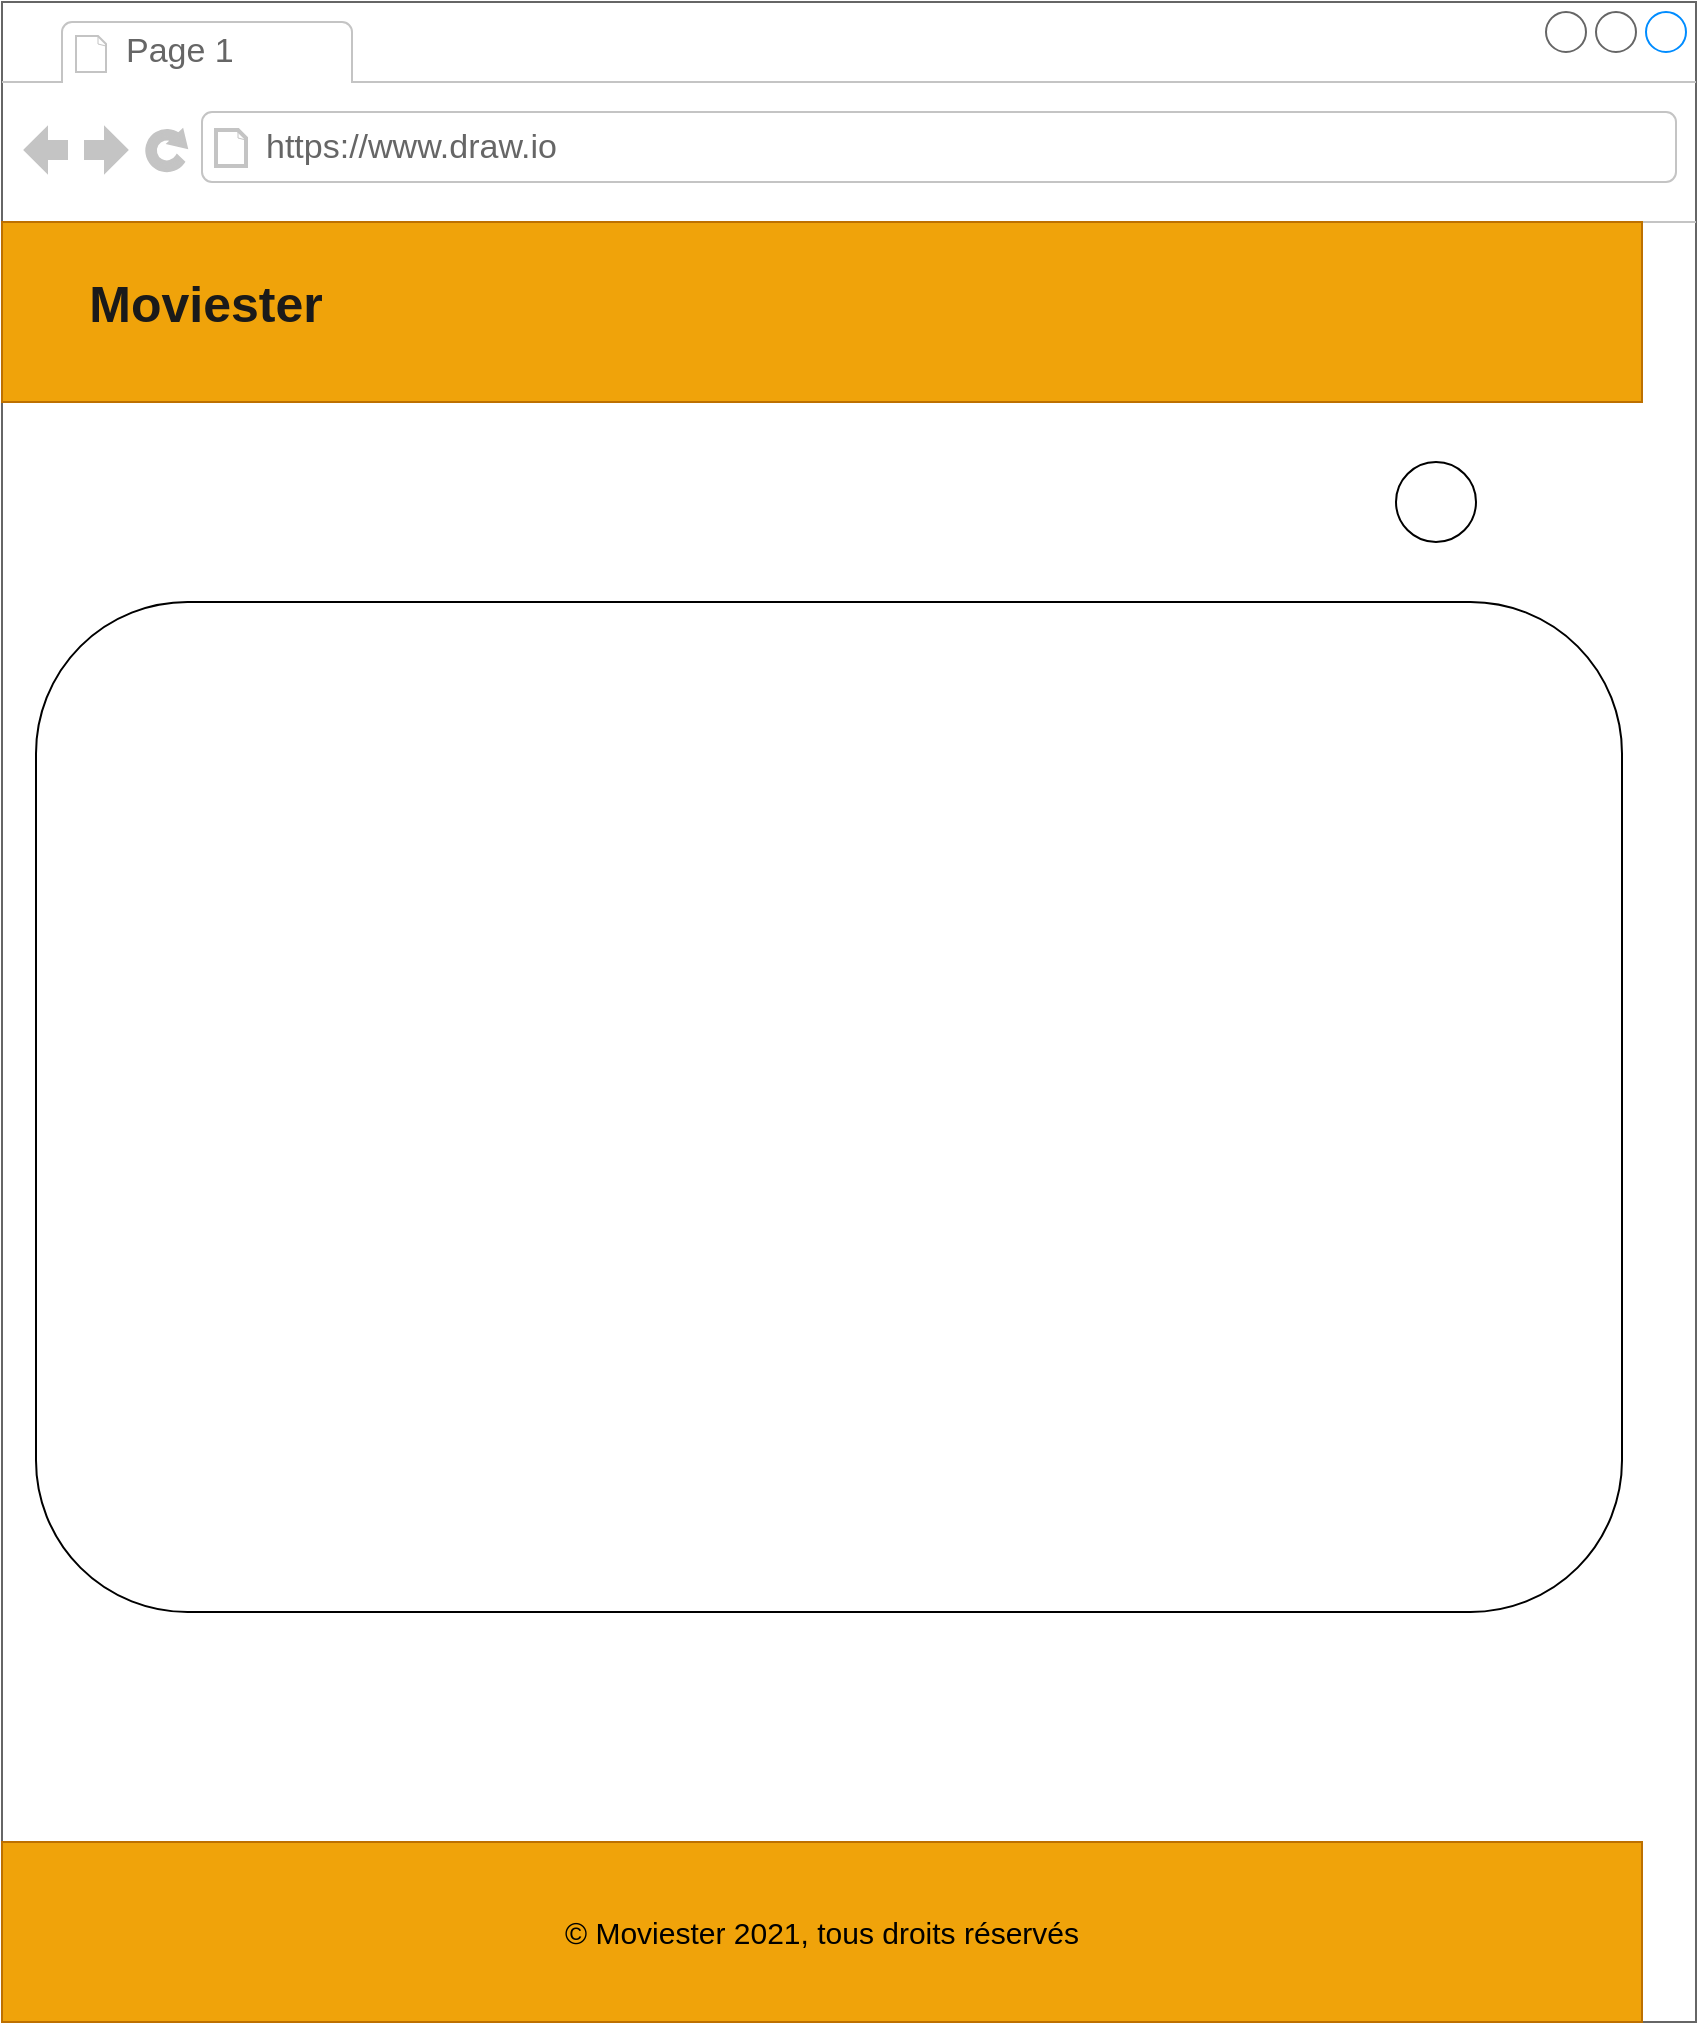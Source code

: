 <mxfile>
    <diagram id="qOshF88kbstFXJ6L6CeV" name="Page-1">
        <mxGraphModel dx="2130" dy="777" grid="1" gridSize="10" guides="1" tooltips="1" connect="1" arrows="1" fold="1" page="1" pageScale="1" pageWidth="827" pageHeight="1169" math="0" shadow="0">
            <root>
                <mxCell id="0"/>
                <mxCell id="1" parent="0"/>
                <mxCell id="2" value="" style="strokeWidth=1;shadow=0;dashed=0;align=center;html=1;shape=mxgraph.mockup.containers.browserWindow;rSize=0;strokeColor=#666666;strokeColor2=#008cff;strokeColor3=#c4c4c4;mainText=,;recursiveResize=0;" vertex="1" parent="1">
                    <mxGeometry x="-827" width="847" height="1010" as="geometry"/>
                </mxCell>
                <mxCell id="3" value="Page 1" style="strokeWidth=1;shadow=0;dashed=0;align=center;html=1;shape=mxgraph.mockup.containers.anchor;fontSize=17;fontColor=#666666;align=left;" vertex="1" parent="2">
                    <mxGeometry x="60" y="12" width="110" height="26" as="geometry"/>
                </mxCell>
                <mxCell id="4" value="https://www.draw.io" style="strokeWidth=1;shadow=0;dashed=0;align=center;html=1;shape=mxgraph.mockup.containers.anchor;rSize=0;fontSize=17;fontColor=#666666;align=left;" vertex="1" parent="2">
                    <mxGeometry x="130" y="60" width="250" height="26" as="geometry"/>
                </mxCell>
                <mxCell id="5" value="" style="rounded=0;whiteSpace=wrap;html=1;fillColor=#f0a30a;strokeColor=#BD7000;fontColor=#000000;" vertex="1" parent="2">
                    <mxGeometry y="110" width="820" height="90" as="geometry"/>
                </mxCell>
                <mxCell id="10" value="" style="rounded=1;whiteSpace=wrap;html=1;fontSize=28;fontColor=#1A1A1A;" vertex="1" parent="2">
                    <mxGeometry x="17" y="300" width="793" height="505" as="geometry"/>
                </mxCell>
                <mxCell id="11" value="" style="ellipse;whiteSpace=wrap;html=1;fontSize=28;fontColor=#1A1A1A;" vertex="1" parent="2">
                    <mxGeometry x="697" y="230" width="40" height="40" as="geometry"/>
                </mxCell>
                <mxCell id="16" value="&lt;font color=&quot;#ffffff&quot;&gt;Question 1: Est-ce que Léa Seydoux a joué dans &quot;The Lobster&quot; ?&lt;/font&gt;" style="text;html=1;strokeColor=none;fillColor=none;align=center;verticalAlign=middle;whiteSpace=wrap;rounded=0;fontSize=28;fontColor=#1A1A1A;" vertex="1" parent="2">
                    <mxGeometry x="172" y="340" width="483" height="80" as="geometry"/>
                </mxCell>
                <mxCell id="21" style="edgeStyle=orthogonalEdgeStyle;rounded=0;orthogonalLoop=1;jettySize=auto;html=1;exitX=0.5;exitY=1;exitDx=0;exitDy=0;fontSize=28;fontColor=#1A1A1A;" edge="1" parent="2" source="10" target="10">
                    <mxGeometry relative="1" as="geometry"/>
                </mxCell>
                <mxCell id="22" style="edgeStyle=orthogonalEdgeStyle;rounded=0;orthogonalLoop=1;jettySize=auto;html=1;exitX=0.5;exitY=1;exitDx=0;exitDy=0;fontSize=28;fontColor=#1A1A1A;" edge="1" parent="2" source="10" target="10">
                    <mxGeometry relative="1" as="geometry"/>
                </mxCell>
                <mxCell id="23" value="&lt;font style=&quot;font-size: 15px&quot;&gt;© Moviester 2021, tous droits réservés&lt;/font&gt;" style="rounded=0;whiteSpace=wrap;html=1;fillColor=#f0a30a;strokeColor=#BD7000;fontColor=#000000;" vertex="1" parent="2">
                    <mxGeometry y="920" width="820" height="90" as="geometry"/>
                </mxCell>
                <mxCell id="9" value="Moviester" style="text;html=1;align=center;verticalAlign=middle;whiteSpace=wrap;rounded=0;fontSize=25;fontStyle=1;fontColor=#1A1A1A;" vertex="1" parent="1">
                    <mxGeometry x="-810" y="130" width="170" height="40" as="geometry"/>
                </mxCell>
                <mxCell id="14" value="&lt;font color=&quot;#ffffff&quot;&gt;60&lt;/font&gt;" style="text;html=1;strokeColor=none;fillColor=none;align=center;verticalAlign=middle;whiteSpace=wrap;rounded=0;fontSize=28;fontColor=#1A1A1A;" vertex="1" parent="1">
                    <mxGeometry x="-80" y="240" width="40" height="20" as="geometry"/>
                </mxCell>
                <mxCell id="18" value="&lt;font color=&quot;#ffffff&quot;&gt;Score:&amp;nbsp; 150&lt;/font&gt;" style="text;html=1;strokeColor=none;fillColor=none;align=center;verticalAlign=middle;whiteSpace=wrap;rounded=0;fontSize=28;fontColor=#1A1A1A;" vertex="1" parent="1">
                    <mxGeometry x="-810" y="250" width="200" height="20" as="geometry"/>
                </mxCell>
                <mxCell id="19" value="&lt;font color=&quot;#ffffff&quot;&gt;Oui&lt;/font&gt;" style="text;html=1;strokeColor=none;fillColor=none;align=center;verticalAlign=middle;whiteSpace=wrap;rounded=0;fontSize=28;fontColor=#1A1A1A;" vertex="1" parent="1">
                    <mxGeometry x="-670" y="600" width="40" height="20" as="geometry"/>
                </mxCell>
                <mxCell id="20" value="&lt;font color=&quot;#ffffff&quot;&gt;Non&lt;/font&gt;" style="text;html=1;strokeColor=none;fillColor=none;align=center;verticalAlign=middle;whiteSpace=wrap;rounded=0;fontSize=28;fontColor=#1A1A1A;" vertex="1" parent="1">
                    <mxGeometry x="-200" y="600" width="40" height="20" as="geometry"/>
                </mxCell>
            </root>
        </mxGraphModel>
    </diagram>
</mxfile>